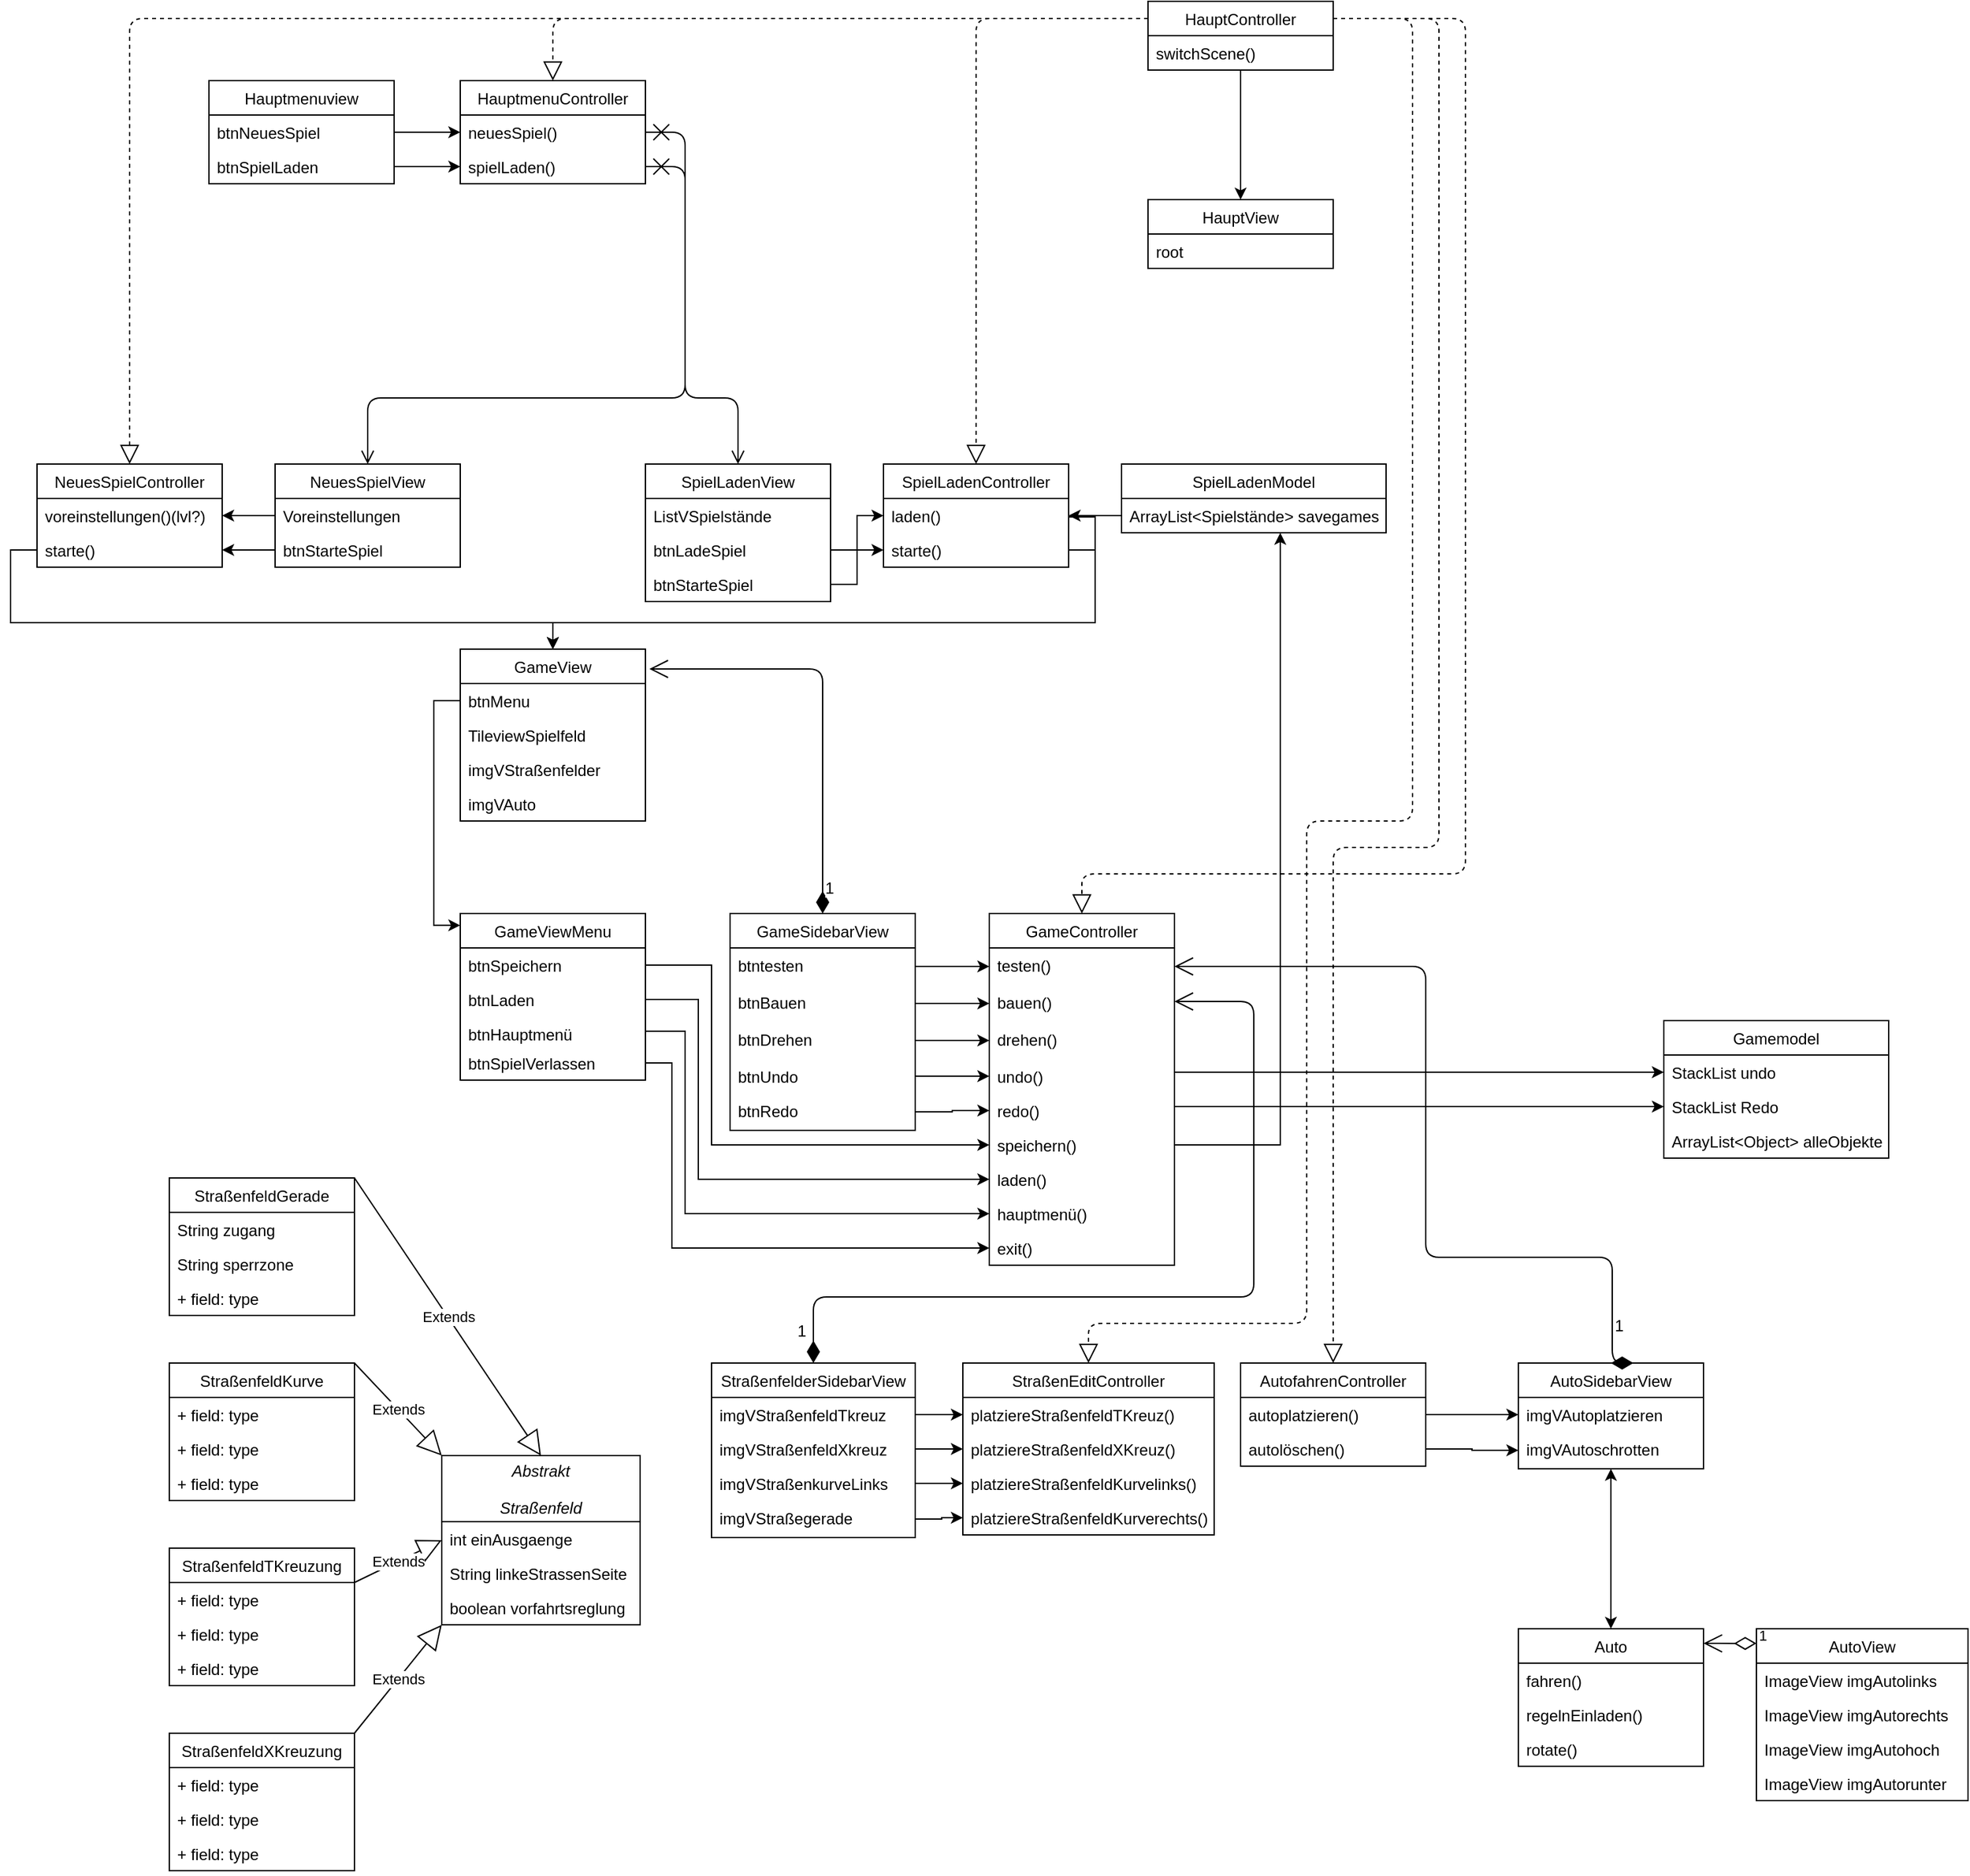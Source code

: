 <mxfile version="13.1.3" type="github">
  <diagram id="VJ4gBRLPfHEQcIUoVyoj" name="Page-1">
    <mxGraphModel dx="2580" dy="684" grid="1" gridSize="10" guides="1" tooltips="1" connect="1" arrows="1" fold="1" page="1" pageScale="1" pageWidth="827" pageHeight="1169" math="0" shadow="0">
      <root>
        <mxCell id="0" />
        <mxCell id="1" parent="0" />
        <mxCell id="-l_j1n_9Ub-t-qIlccOr-48" value="GameView" style="swimlane;fontStyle=0;childLayout=stackLayout;horizontal=1;startSize=26;fillColor=none;horizontalStack=0;resizeParent=1;resizeParentMax=0;resizeLast=0;collapsible=1;marginBottom=0;" parent="1" vertex="1">
          <mxGeometry x="140" y="740" width="140" height="130" as="geometry" />
        </mxCell>
        <mxCell id="-l_j1n_9Ub-t-qIlccOr-49" value="btnMenu" style="text;strokeColor=none;fillColor=none;align=left;verticalAlign=top;spacingLeft=4;spacingRight=4;overflow=hidden;rotatable=0;points=[[0,0.5],[1,0.5]];portConstraint=eastwest;" parent="-l_j1n_9Ub-t-qIlccOr-48" vertex="1">
          <mxGeometry y="26" width="140" height="26" as="geometry" />
        </mxCell>
        <mxCell id="-l_j1n_9Ub-t-qIlccOr-50" value="TileviewSpielfeld" style="text;strokeColor=none;fillColor=none;align=left;verticalAlign=top;spacingLeft=4;spacingRight=4;overflow=hidden;rotatable=0;points=[[0,0.5],[1,0.5]];portConstraint=eastwest;" parent="-l_j1n_9Ub-t-qIlccOr-48" vertex="1">
          <mxGeometry y="52" width="140" height="26" as="geometry" />
        </mxCell>
        <mxCell id="-l_j1n_9Ub-t-qIlccOr-51" value="imgVStraßenfelder" style="text;strokeColor=none;fillColor=none;align=left;verticalAlign=top;spacingLeft=4;spacingRight=4;overflow=hidden;rotatable=0;points=[[0,0.5],[1,0.5]];portConstraint=eastwest;" parent="-l_j1n_9Ub-t-qIlccOr-48" vertex="1">
          <mxGeometry y="78" width="140" height="26" as="geometry" />
        </mxCell>
        <mxCell id="DvyWiu1rD5Dh5u9udajw-17" value="imgVAuto" style="text;strokeColor=none;fillColor=none;align=left;verticalAlign=top;spacingLeft=4;spacingRight=4;overflow=hidden;rotatable=0;points=[[0,0.5],[1,0.5]];portConstraint=eastwest;" parent="-l_j1n_9Ub-t-qIlccOr-48" vertex="1">
          <mxGeometry y="104" width="140" height="26" as="geometry" />
        </mxCell>
        <mxCell id="-l_j1n_9Ub-t-qIlccOr-72" value="NeuesSpielView" style="swimlane;fontStyle=0;childLayout=stackLayout;horizontal=1;startSize=26;fillColor=none;horizontalStack=0;resizeParent=1;resizeParentMax=0;resizeLast=0;collapsible=1;marginBottom=0;" parent="1" vertex="1">
          <mxGeometry y="600" width="140" height="78" as="geometry" />
        </mxCell>
        <mxCell id="-l_j1n_9Ub-t-qIlccOr-73" value="Voreinstellungen" style="text;strokeColor=none;fillColor=none;align=left;verticalAlign=top;spacingLeft=4;spacingRight=4;overflow=hidden;rotatable=0;points=[[0,0.5],[1,0.5]];portConstraint=eastwest;" parent="-l_j1n_9Ub-t-qIlccOr-72" vertex="1">
          <mxGeometry y="26" width="140" height="26" as="geometry" />
        </mxCell>
        <mxCell id="-l_j1n_9Ub-t-qIlccOr-75" value="btnStarteSpiel" style="text;strokeColor=none;fillColor=none;align=left;verticalAlign=top;spacingLeft=4;spacingRight=4;overflow=hidden;rotatable=0;points=[[0,0.5],[1,0.5]];portConstraint=eastwest;" parent="-l_j1n_9Ub-t-qIlccOr-72" vertex="1">
          <mxGeometry y="52" width="140" height="26" as="geometry" />
        </mxCell>
        <mxCell id="-l_j1n_9Ub-t-qIlccOr-64" value="SpielLadenView" style="swimlane;fontStyle=0;childLayout=stackLayout;horizontal=1;startSize=26;fillColor=none;horizontalStack=0;resizeParent=1;resizeParentMax=0;resizeLast=0;collapsible=1;marginBottom=0;" parent="1" vertex="1">
          <mxGeometry x="280" y="600" width="140" height="104" as="geometry" />
        </mxCell>
        <mxCell id="-l_j1n_9Ub-t-qIlccOr-65" value="ListVSpielstände" style="text;strokeColor=none;fillColor=none;align=left;verticalAlign=top;spacingLeft=4;spacingRight=4;overflow=hidden;rotatable=0;points=[[0,0.5],[1,0.5]];portConstraint=eastwest;" parent="-l_j1n_9Ub-t-qIlccOr-64" vertex="1">
          <mxGeometry y="26" width="140" height="26" as="geometry" />
        </mxCell>
        <mxCell id="-l_j1n_9Ub-t-qIlccOr-66" value="btnLadeSpiel" style="text;strokeColor=none;fillColor=none;align=left;verticalAlign=top;spacingLeft=4;spacingRight=4;overflow=hidden;rotatable=0;points=[[0,0.5],[1,0.5]];portConstraint=eastwest;" parent="-l_j1n_9Ub-t-qIlccOr-64" vertex="1">
          <mxGeometry y="52" width="140" height="26" as="geometry" />
        </mxCell>
        <mxCell id="-l_j1n_9Ub-t-qIlccOr-67" value="btnStarteSpiel" style="text;strokeColor=none;fillColor=none;align=left;verticalAlign=top;spacingLeft=4;spacingRight=4;overflow=hidden;rotatable=0;points=[[0,0.5],[1,0.5]];portConstraint=eastwest;" parent="-l_j1n_9Ub-t-qIlccOr-64" vertex="1">
          <mxGeometry y="78" width="140" height="26" as="geometry" />
        </mxCell>
        <mxCell id="-l_j1n_9Ub-t-qIlccOr-40" value="HauptmenuController" style="swimlane;fontStyle=0;childLayout=stackLayout;horizontal=1;startSize=26;fillColor=none;horizontalStack=0;resizeParent=1;resizeParentMax=0;resizeLast=0;collapsible=1;marginBottom=0;" parent="1" vertex="1">
          <mxGeometry x="140" y="310" width="140" height="78" as="geometry" />
        </mxCell>
        <mxCell id="-l_j1n_9Ub-t-qIlccOr-41" value="neuesSpiel()" style="text;strokeColor=none;fillColor=none;align=left;verticalAlign=top;spacingLeft=4;spacingRight=4;overflow=hidden;rotatable=0;points=[[0,0.5],[1,0.5]];portConstraint=eastwest;" parent="-l_j1n_9Ub-t-qIlccOr-40" vertex="1">
          <mxGeometry y="26" width="140" height="26" as="geometry" />
        </mxCell>
        <mxCell id="-l_j1n_9Ub-t-qIlccOr-42" value="spielLaden()" style="text;strokeColor=none;fillColor=none;align=left;verticalAlign=top;spacingLeft=4;spacingRight=4;overflow=hidden;rotatable=0;points=[[0,0.5],[1,0.5]];portConstraint=eastwest;" parent="-l_j1n_9Ub-t-qIlccOr-40" vertex="1">
          <mxGeometry y="52" width="140" height="26" as="geometry" />
        </mxCell>
        <mxCell id="-gcXNnlhB-4B4d6z5VCx-38" value="SpielLadenController" style="swimlane;fontStyle=0;childLayout=stackLayout;horizontal=1;startSize=26;fillColor=none;horizontalStack=0;resizeParent=1;resizeParentMax=0;resizeLast=0;collapsible=1;marginBottom=0;" vertex="1" parent="1">
          <mxGeometry x="460" y="600" width="140" height="78" as="geometry" />
        </mxCell>
        <mxCell id="-gcXNnlhB-4B4d6z5VCx-40" value="laden()" style="text;strokeColor=none;fillColor=none;align=left;verticalAlign=top;spacingLeft=4;spacingRight=4;overflow=hidden;rotatable=0;points=[[0,0.5],[1,0.5]];portConstraint=eastwest;" vertex="1" parent="-gcXNnlhB-4B4d6z5VCx-38">
          <mxGeometry y="26" width="140" height="26" as="geometry" />
        </mxCell>
        <mxCell id="-gcXNnlhB-4B4d6z5VCx-41" value="starte()" style="text;strokeColor=none;fillColor=none;align=left;verticalAlign=top;spacingLeft=4;spacingRight=4;overflow=hidden;rotatable=0;points=[[0,0.5],[1,0.5]];portConstraint=eastwest;" vertex="1" parent="-gcXNnlhB-4B4d6z5VCx-38">
          <mxGeometry y="52" width="140" height="26" as="geometry" />
        </mxCell>
        <mxCell id="-gcXNnlhB-4B4d6z5VCx-43" value="NeuesSpielController" style="swimlane;fontStyle=0;childLayout=stackLayout;horizontal=1;startSize=26;fillColor=none;horizontalStack=0;resizeParent=1;resizeParentMax=0;resizeLast=0;collapsible=1;marginBottom=0;" vertex="1" parent="1">
          <mxGeometry x="-180" y="600" width="140" height="78" as="geometry" />
        </mxCell>
        <mxCell id="-gcXNnlhB-4B4d6z5VCx-44" value="voreinstellungen()(lvl?)" style="text;strokeColor=none;fillColor=none;align=left;verticalAlign=top;spacingLeft=4;spacingRight=4;overflow=hidden;rotatable=0;points=[[0,0.5],[1,0.5]];portConstraint=eastwest;" vertex="1" parent="-gcXNnlhB-4B4d6z5VCx-43">
          <mxGeometry y="26" width="140" height="26" as="geometry" />
        </mxCell>
        <mxCell id="-gcXNnlhB-4B4d6z5VCx-45" value="starte()" style="text;strokeColor=none;fillColor=none;align=left;verticalAlign=top;spacingLeft=4;spacingRight=4;overflow=hidden;rotatable=0;points=[[0,0.5],[1,0.5]];portConstraint=eastwest;" vertex="1" parent="-gcXNnlhB-4B4d6z5VCx-43">
          <mxGeometry y="52" width="140" height="26" as="geometry" />
        </mxCell>
        <mxCell id="-gcXNnlhB-4B4d6z5VCx-214" style="edgeStyle=orthogonalEdgeStyle;rounded=0;orthogonalLoop=1;jettySize=auto;html=1;exitX=0.5;exitY=1;exitDx=0;exitDy=0;entryX=0.5;entryY=0;entryDx=0;entryDy=0;fontSize=12;" edge="1" parent="1" source="-gcXNnlhB-4B4d6z5VCx-92" target="-gcXNnlhB-4B4d6z5VCx-96">
          <mxGeometry relative="1" as="geometry" />
        </mxCell>
        <mxCell id="-gcXNnlhB-4B4d6z5VCx-92" value="HauptController" style="swimlane;fontStyle=0;childLayout=stackLayout;horizontal=1;startSize=26;fillColor=none;horizontalStack=0;resizeParent=1;resizeParentMax=0;resizeLast=0;collapsible=1;marginBottom=0;" vertex="1" parent="1">
          <mxGeometry x="660" y="250" width="140" height="52" as="geometry" />
        </mxCell>
        <mxCell id="-gcXNnlhB-4B4d6z5VCx-95" value="switchScene()" style="text;strokeColor=none;fillColor=none;align=left;verticalAlign=top;spacingLeft=4;spacingRight=4;overflow=hidden;rotatable=0;points=[[0,0.5],[1,0.5]];portConstraint=eastwest;" vertex="1" parent="-gcXNnlhB-4B4d6z5VCx-92">
          <mxGeometry y="26" width="140" height="26" as="geometry" />
        </mxCell>
        <mxCell id="-gcXNnlhB-4B4d6z5VCx-96" value="HauptView" style="swimlane;fontStyle=0;childLayout=stackLayout;horizontal=1;startSize=26;fillColor=none;horizontalStack=0;resizeParent=1;resizeParentMax=0;resizeLast=0;collapsible=1;marginBottom=0;" vertex="1" parent="1">
          <mxGeometry x="660" y="400" width="140" height="52" as="geometry" />
        </mxCell>
        <mxCell id="-gcXNnlhB-4B4d6z5VCx-97" value="root" style="text;strokeColor=none;fillColor=none;align=left;verticalAlign=top;spacingLeft=4;spacingRight=4;overflow=hidden;rotatable=0;points=[[0,0.5],[1,0.5]];portConstraint=eastwest;" vertex="1" parent="-gcXNnlhB-4B4d6z5VCx-96">
          <mxGeometry y="26" width="140" height="26" as="geometry" />
        </mxCell>
        <mxCell id="-gcXNnlhB-4B4d6z5VCx-48" value="SpielLadenModel" style="swimlane;fontStyle=0;childLayout=stackLayout;horizontal=1;startSize=26;fillColor=none;horizontalStack=0;resizeParent=1;resizeParentMax=0;resizeLast=0;collapsible=1;marginBottom=0;" vertex="1" parent="1">
          <mxGeometry x="640" y="600" width="200" height="52" as="geometry" />
        </mxCell>
        <mxCell id="-gcXNnlhB-4B4d6z5VCx-49" value="ArrayList&lt;Spielstände&gt; savegames" style="text;strokeColor=none;fillColor=none;align=left;verticalAlign=top;spacingLeft=4;spacingRight=4;overflow=hidden;rotatable=0;points=[[0,0.5],[1,0.5]];portConstraint=eastwest;" vertex="1" parent="-gcXNnlhB-4B4d6z5VCx-48">
          <mxGeometry y="26" width="200" height="26" as="geometry" />
        </mxCell>
        <mxCell id="-l_j1n_9Ub-t-qIlccOr-104" value="GameSidebarView" style="swimlane;fontStyle=0;childLayout=stackLayout;horizontal=1;startSize=26;fillColor=none;horizontalStack=0;resizeParent=1;resizeParentMax=0;resizeLast=0;collapsible=1;marginBottom=0;" parent="1" vertex="1">
          <mxGeometry x="344" y="940" width="140" height="164" as="geometry" />
        </mxCell>
        <mxCell id="DvyWiu1rD5Dh5u9udajw-1" value="btntesten" style="text;strokeColor=none;fillColor=none;align=left;verticalAlign=top;spacingLeft=4;spacingRight=4;overflow=hidden;rotatable=0;points=[[0,0.5],[1,0.5]];portConstraint=eastwest;" parent="-l_j1n_9Ub-t-qIlccOr-104" vertex="1">
          <mxGeometry y="26" width="140" height="28" as="geometry" />
        </mxCell>
        <mxCell id="DvyWiu1rD5Dh5u9udajw-14" value="btnBauen" style="text;strokeColor=none;fillColor=none;align=left;verticalAlign=top;spacingLeft=4;spacingRight=4;overflow=hidden;rotatable=0;points=[[0,0.5],[1,0.5]];portConstraint=eastwest;" parent="-l_j1n_9Ub-t-qIlccOr-104" vertex="1">
          <mxGeometry y="54" width="140" height="28" as="geometry" />
        </mxCell>
        <mxCell id="DvyWiu1rD5Dh5u9udajw-7" value="btnDrehen" style="text;strokeColor=none;fillColor=none;align=left;verticalAlign=top;spacingLeft=4;spacingRight=4;overflow=hidden;rotatable=0;points=[[0,0.5],[1,0.5]];portConstraint=eastwest;" parent="-l_j1n_9Ub-t-qIlccOr-104" vertex="1">
          <mxGeometry y="82" width="140" height="28" as="geometry" />
        </mxCell>
        <mxCell id="-l_j1n_9Ub-t-qIlccOr-106" value="btnUndo" style="text;strokeColor=none;fillColor=none;align=left;verticalAlign=top;spacingLeft=4;spacingRight=4;overflow=hidden;rotatable=0;points=[[0,0.5],[1,0.5]];portConstraint=eastwest;" parent="-l_j1n_9Ub-t-qIlccOr-104" vertex="1">
          <mxGeometry y="110" width="140" height="26" as="geometry" />
        </mxCell>
        <mxCell id="-l_j1n_9Ub-t-qIlccOr-107" value="btnRedo&#xa;" style="text;strokeColor=none;fillColor=none;align=left;verticalAlign=top;spacingLeft=4;spacingRight=4;overflow=hidden;rotatable=0;points=[[0,0.5],[1,0.5]];portConstraint=eastwest;" parent="-l_j1n_9Ub-t-qIlccOr-104" vertex="1">
          <mxGeometry y="136" width="140" height="28" as="geometry" />
        </mxCell>
        <mxCell id="DvyWiu1rD5Dh5u9udajw-18" style="edgeStyle=orthogonalEdgeStyle;rounded=0;orthogonalLoop=1;jettySize=auto;html=1;exitX=0;exitY=0.5;exitDx=0;exitDy=0;entryX=0;entryY=0.071;entryDx=0;entryDy=0;entryPerimeter=0;" parent="1" source="-l_j1n_9Ub-t-qIlccOr-49" target="-l_j1n_9Ub-t-qIlccOr-52" edge="1">
          <mxGeometry relative="1" as="geometry" />
        </mxCell>
        <mxCell id="-l_j1n_9Ub-t-qIlccOr-52" value="GameViewMenu" style="swimlane;fontStyle=0;childLayout=stackLayout;horizontal=1;startSize=26;fillColor=none;horizontalStack=0;resizeParent=1;resizeParentMax=0;resizeLast=0;collapsible=1;marginBottom=0;" parent="1" vertex="1">
          <mxGeometry x="140" y="940" width="140" height="126" as="geometry" />
        </mxCell>
        <mxCell id="-l_j1n_9Ub-t-qIlccOr-53" value="btnSpeichern" style="text;strokeColor=none;fillColor=none;align=left;verticalAlign=top;spacingLeft=4;spacingRight=4;overflow=hidden;rotatable=0;points=[[0,0.5],[1,0.5]];portConstraint=eastwest;" parent="-l_j1n_9Ub-t-qIlccOr-52" vertex="1">
          <mxGeometry y="26" width="140" height="26" as="geometry" />
        </mxCell>
        <mxCell id="-l_j1n_9Ub-t-qIlccOr-54" value="btnLaden" style="text;strokeColor=none;fillColor=none;align=left;verticalAlign=top;spacingLeft=4;spacingRight=4;overflow=hidden;rotatable=0;points=[[0,0.5],[1,0.5]];portConstraint=eastwest;" parent="-l_j1n_9Ub-t-qIlccOr-52" vertex="1">
          <mxGeometry y="52" width="140" height="26" as="geometry" />
        </mxCell>
        <mxCell id="-l_j1n_9Ub-t-qIlccOr-55" value="btnHauptmenü" style="text;strokeColor=none;fillColor=none;align=left;verticalAlign=top;spacingLeft=4;spacingRight=4;overflow=hidden;rotatable=0;points=[[0,0.5],[1,0.5]];portConstraint=eastwest;" parent="-l_j1n_9Ub-t-qIlccOr-52" vertex="1">
          <mxGeometry y="78" width="140" height="22" as="geometry" />
        </mxCell>
        <mxCell id="DvyWiu1rD5Dh5u9udajw-22" value="btnSpielVerlassen" style="text;strokeColor=none;fillColor=none;align=left;verticalAlign=top;spacingLeft=4;spacingRight=4;overflow=hidden;rotatable=0;points=[[0,0.5],[1,0.5]];portConstraint=eastwest;" parent="-l_j1n_9Ub-t-qIlccOr-52" vertex="1">
          <mxGeometry y="100" width="140" height="26" as="geometry" />
        </mxCell>
        <mxCell id="-gcXNnlhB-4B4d6z5VCx-149" value="" style="edgeStyle=orthogonalEdgeStyle;rounded=0;orthogonalLoop=1;jettySize=auto;html=1;fontSize=12;" edge="1" parent="1" source="-l_j1n_9Ub-t-qIlccOr-32" target="DvyWiu1rD5Dh5u9udajw-9">
          <mxGeometry relative="1" as="geometry" />
        </mxCell>
        <mxCell id="-gcXNnlhB-4B4d6z5VCx-4" value="Hauptmenuview" style="swimlane;fontStyle=0;childLayout=stackLayout;horizontal=1;startSize=26;fillColor=none;horizontalStack=0;resizeParent=1;resizeParentMax=0;resizeLast=0;collapsible=1;marginBottom=0;" vertex="1" parent="1">
          <mxGeometry x="-50" y="310" width="140" height="78" as="geometry" />
        </mxCell>
        <mxCell id="-gcXNnlhB-4B4d6z5VCx-5" value="btnNeuesSpiel" style="text;strokeColor=none;fillColor=none;align=left;verticalAlign=top;spacingLeft=4;spacingRight=4;overflow=hidden;rotatable=0;points=[[0,0.5],[1,0.5]];portConstraint=eastwest;" vertex="1" parent="-gcXNnlhB-4B4d6z5VCx-4">
          <mxGeometry y="26" width="140" height="26" as="geometry" />
        </mxCell>
        <mxCell id="-gcXNnlhB-4B4d6z5VCx-6" value="btnSpielLaden" style="text;strokeColor=none;fillColor=none;align=left;verticalAlign=top;spacingLeft=4;spacingRight=4;overflow=hidden;rotatable=0;points=[[0,0.5],[1,0.5]];portConstraint=eastwest;" vertex="1" parent="-gcXNnlhB-4B4d6z5VCx-4">
          <mxGeometry y="52" width="140" height="26" as="geometry" />
        </mxCell>
        <mxCell id="-gcXNnlhB-4B4d6z5VCx-32" value="" style="endArrow=classic;startArrow=classic;html=1;exitX=0.5;exitY=0;exitDx=0;exitDy=0;entryX=0.5;entryY=1;entryDx=0;entryDy=0;entryPerimeter=0;" edge="1" parent="1" source="-l_j1n_9Ub-t-qIlccOr-56" target="DvyWiu1rD5Dh5u9udajw-10">
          <mxGeometry width="50" height="50" relative="1" as="geometry">
            <mxPoint x="1009.56" y="1450.99" as="sourcePoint" />
            <mxPoint x="1010" y="1371" as="targetPoint" />
          </mxGeometry>
        </mxCell>
        <mxCell id="-gcXNnlhB-4B4d6z5VCx-86" value="Extends" style="endArrow=block;endSize=16;endFill=0;html=1;exitX=1;exitY=0;exitDx=0;exitDy=0;entryX=0.5;entryY=0;entryDx=0;entryDy=0;" edge="1" parent="1" source="-gcXNnlhB-4B4d6z5VCx-70" target="-l_j1n_9Ub-t-qIlccOr-60">
          <mxGeometry width="160" relative="1" as="geometry">
            <mxPoint x="-184" y="1410" as="sourcePoint" />
            <mxPoint x="-24" y="1410" as="targetPoint" />
          </mxGeometry>
        </mxCell>
        <mxCell id="-gcXNnlhB-4B4d6z5VCx-88" value="Extends" style="endArrow=block;endSize=16;endFill=0;html=1;exitX=1;exitY=0;exitDx=0;exitDy=0;entryX=0;entryY=0;entryDx=0;entryDy=0;" edge="1" parent="1" source="-gcXNnlhB-4B4d6z5VCx-74" target="-l_j1n_9Ub-t-qIlccOr-60">
          <mxGeometry width="160" relative="1" as="geometry">
            <mxPoint x="56" y="1480" as="sourcePoint" />
            <mxPoint x="156" y="1441.012" as="targetPoint" />
          </mxGeometry>
        </mxCell>
        <mxCell id="-gcXNnlhB-4B4d6z5VCx-89" value="Extends" style="endArrow=block;endSize=16;endFill=0;html=1;exitX=1;exitY=0.25;exitDx=0;exitDy=0;entryX=0;entryY=0.5;entryDx=0;entryDy=0;" edge="1" parent="1" source="-gcXNnlhB-4B4d6z5VCx-78" target="-l_j1n_9Ub-t-qIlccOr-60">
          <mxGeometry width="160" relative="1" as="geometry">
            <mxPoint x="226" y="1500" as="sourcePoint" />
            <mxPoint x="326" y="1441.012" as="targetPoint" />
          </mxGeometry>
        </mxCell>
        <mxCell id="-gcXNnlhB-4B4d6z5VCx-90" value="Extends" style="endArrow=block;endSize=16;endFill=0;html=1;exitX=1;exitY=0;exitDx=0;exitDy=0;entryX=0;entryY=1;entryDx=0;entryDy=0;" edge="1" parent="1" source="-gcXNnlhB-4B4d6z5VCx-82" target="-l_j1n_9Ub-t-qIlccOr-60">
          <mxGeometry width="160" relative="1" as="geometry">
            <mxPoint x="406" y="1500" as="sourcePoint" />
            <mxPoint x="306" y="1442" as="targetPoint" />
          </mxGeometry>
        </mxCell>
        <mxCell id="-gcXNnlhB-4B4d6z5VCx-101" value="" style="endArrow=block;dashed=1;endFill=0;endSize=12;html=1;exitX=0;exitY=0.25;exitDx=0;exitDy=0;entryX=0.5;entryY=0;entryDx=0;entryDy=0;" edge="1" parent="1" source="-gcXNnlhB-4B4d6z5VCx-92" target="-l_j1n_9Ub-t-qIlccOr-40">
          <mxGeometry width="160" relative="1" as="geometry">
            <mxPoint x="270" y="510" as="sourcePoint" />
            <mxPoint x="430" y="510" as="targetPoint" />
            <Array as="points">
              <mxPoint x="210" y="263" />
            </Array>
          </mxGeometry>
        </mxCell>
        <mxCell id="-gcXNnlhB-4B4d6z5VCx-102" value="" style="endArrow=block;dashed=1;endFill=0;endSize=12;html=1;exitX=0;exitY=0.25;exitDx=0;exitDy=0;entryX=0.5;entryY=0;entryDx=0;entryDy=0;" edge="1" parent="1" source="-gcXNnlhB-4B4d6z5VCx-92" target="-gcXNnlhB-4B4d6z5VCx-38">
          <mxGeometry width="160" relative="1" as="geometry">
            <mxPoint x="680" y="354" as="sourcePoint" />
            <mxPoint x="300" y="414" as="targetPoint" />
            <Array as="points">
              <mxPoint x="530" y="263" />
            </Array>
          </mxGeometry>
        </mxCell>
        <mxCell id="-gcXNnlhB-4B4d6z5VCx-103" value="" style="endArrow=block;dashed=1;endFill=0;endSize=12;html=1;exitX=0;exitY=0.25;exitDx=0;exitDy=0;entryX=0.5;entryY=0;entryDx=0;entryDy=0;" edge="1" parent="1" source="-gcXNnlhB-4B4d6z5VCx-92" target="-gcXNnlhB-4B4d6z5VCx-43">
          <mxGeometry width="160" relative="1" as="geometry">
            <mxPoint x="660" y="250" as="sourcePoint" />
            <mxPoint x="280" y="310" as="targetPoint" />
            <Array as="points">
              <mxPoint x="-110" y="263" />
            </Array>
          </mxGeometry>
        </mxCell>
        <mxCell id="-gcXNnlhB-4B4d6z5VCx-104" value="" style="endArrow=block;dashed=1;endFill=0;endSize=12;html=1;exitX=1;exitY=0.25;exitDx=0;exitDy=0;entryX=0.5;entryY=0;entryDx=0;entryDy=0;" edge="1" parent="1" source="-gcXNnlhB-4B4d6z5VCx-92" target="-l_j1n_9Ub-t-qIlccOr-32">
          <mxGeometry width="160" relative="1" as="geometry">
            <mxPoint x="1570" y="800" as="sourcePoint" />
            <mxPoint x="800" y="1160" as="targetPoint" />
            <Array as="points">
              <mxPoint x="880" y="263" />
              <mxPoint x="880" y="640" />
              <mxPoint x="880" y="890" />
              <mxPoint x="800" y="890" />
            </Array>
          </mxGeometry>
        </mxCell>
        <mxCell id="-gcXNnlhB-4B4d6z5VCx-126" value="1" style="endArrow=open;html=1;endSize=12;startArrow=diamondThin;startSize=14;startFill=0;edgeStyle=orthogonalEdgeStyle;align=left;verticalAlign=bottom;exitX=0;exitY=0.085;exitDx=0;exitDy=0;exitPerimeter=0;" edge="1" parent="1" source="-gcXNnlhB-4B4d6z5VCx-114">
          <mxGeometry x="-1" y="3" relative="1" as="geometry">
            <mxPoint x="820" y="1471" as="sourcePoint" />
            <mxPoint x="1080" y="1492" as="targetPoint" />
          </mxGeometry>
        </mxCell>
        <mxCell id="-gcXNnlhB-4B4d6z5VCx-133" value="GameController" style="swimlane;fontStyle=0;childLayout=stackLayout;horizontal=1;startSize=26;fillColor=none;horizontalStack=0;resizeParent=1;resizeParentMax=0;resizeLast=0;collapsible=1;marginBottom=0;" vertex="1" parent="1">
          <mxGeometry x="540" y="940" width="140" height="266" as="geometry" />
        </mxCell>
        <mxCell id="-gcXNnlhB-4B4d6z5VCx-134" value="testen()" style="text;strokeColor=none;fillColor=none;align=left;verticalAlign=top;spacingLeft=4;spacingRight=4;overflow=hidden;rotatable=0;points=[[0,0.5],[1,0.5]];portConstraint=eastwest;" vertex="1" parent="-gcXNnlhB-4B4d6z5VCx-133">
          <mxGeometry y="26" width="140" height="28" as="geometry" />
        </mxCell>
        <mxCell id="-gcXNnlhB-4B4d6z5VCx-135" value="bauen()" style="text;strokeColor=none;fillColor=none;align=left;verticalAlign=top;spacingLeft=4;spacingRight=4;overflow=hidden;rotatable=0;points=[[0,0.5],[1,0.5]];portConstraint=eastwest;" vertex="1" parent="-gcXNnlhB-4B4d6z5VCx-133">
          <mxGeometry y="54" width="140" height="28" as="geometry" />
        </mxCell>
        <mxCell id="-gcXNnlhB-4B4d6z5VCx-137" value="drehen()" style="text;strokeColor=none;fillColor=none;align=left;verticalAlign=top;spacingLeft=4;spacingRight=4;overflow=hidden;rotatable=0;points=[[0,0.5],[1,0.5]];portConstraint=eastwest;" vertex="1" parent="-gcXNnlhB-4B4d6z5VCx-133">
          <mxGeometry y="82" width="140" height="28" as="geometry" />
        </mxCell>
        <mxCell id="-gcXNnlhB-4B4d6z5VCx-93" value="undo()" style="text;strokeColor=none;fillColor=none;align=left;verticalAlign=top;spacingLeft=4;spacingRight=4;overflow=hidden;rotatable=0;points=[[0,0.5],[1,0.5]];portConstraint=eastwest;" vertex="1" parent="-gcXNnlhB-4B4d6z5VCx-133">
          <mxGeometry y="110" width="140" height="26" as="geometry" />
        </mxCell>
        <mxCell id="-gcXNnlhB-4B4d6z5VCx-94" value="redo()" style="text;strokeColor=none;fillColor=none;align=left;verticalAlign=top;spacingLeft=4;spacingRight=4;overflow=hidden;rotatable=0;points=[[0,0.5],[1,0.5]];portConstraint=eastwest;" vertex="1" parent="-gcXNnlhB-4B4d6z5VCx-133">
          <mxGeometry y="136" width="140" height="26" as="geometry" />
        </mxCell>
        <mxCell id="-gcXNnlhB-4B4d6z5VCx-192" value="speichern()" style="text;strokeColor=none;fillColor=none;align=left;verticalAlign=top;spacingLeft=4;spacingRight=4;overflow=hidden;rotatable=0;points=[[0,0.5],[1,0.5]];portConstraint=eastwest;" vertex="1" parent="-gcXNnlhB-4B4d6z5VCx-133">
          <mxGeometry y="162" width="140" height="26" as="geometry" />
        </mxCell>
        <mxCell id="-gcXNnlhB-4B4d6z5VCx-200" value="laden()" style="text;strokeColor=none;fillColor=none;align=left;verticalAlign=top;spacingLeft=4;spacingRight=4;overflow=hidden;rotatable=0;points=[[0,0.5],[1,0.5]];portConstraint=eastwest;" vertex="1" parent="-gcXNnlhB-4B4d6z5VCx-133">
          <mxGeometry y="188" width="140" height="26" as="geometry" />
        </mxCell>
        <mxCell id="-gcXNnlhB-4B4d6z5VCx-199" value="hauptmenü()" style="text;strokeColor=none;fillColor=none;align=left;verticalAlign=top;spacingLeft=4;spacingRight=4;overflow=hidden;rotatable=0;points=[[0,0.5],[1,0.5]];portConstraint=eastwest;" vertex="1" parent="-gcXNnlhB-4B4d6z5VCx-133">
          <mxGeometry y="214" width="140" height="26" as="geometry" />
        </mxCell>
        <mxCell id="-gcXNnlhB-4B4d6z5VCx-201" value="exit()" style="text;strokeColor=none;fillColor=none;align=left;verticalAlign=top;spacingLeft=4;spacingRight=4;overflow=hidden;rotatable=0;points=[[0,0.5],[1,0.5]];portConstraint=eastwest;" vertex="1" parent="-gcXNnlhB-4B4d6z5VCx-133">
          <mxGeometry y="240" width="140" height="26" as="geometry" />
        </mxCell>
        <mxCell id="-gcXNnlhB-4B4d6z5VCx-139" value="" style="edgeStyle=orthogonalEdgeStyle;rounded=0;orthogonalLoop=1;jettySize=auto;html=1;fontSize=12;" edge="1" parent="1" source="DvyWiu1rD5Dh5u9udajw-1" target="-gcXNnlhB-4B4d6z5VCx-134">
          <mxGeometry relative="1" as="geometry" />
        </mxCell>
        <mxCell id="-gcXNnlhB-4B4d6z5VCx-142" value="" style="endArrow=block;dashed=1;endFill=0;endSize=12;html=1;exitX=1;exitY=0.25;exitDx=0;exitDy=0;entryX=0.5;entryY=0;entryDx=0;entryDy=0;" edge="1" parent="1" source="-gcXNnlhB-4B4d6z5VCx-92" target="-gcXNnlhB-4B4d6z5VCx-133">
          <mxGeometry width="160" relative="1" as="geometry">
            <mxPoint x="801.4" y="358.004" as="sourcePoint" />
            <mxPoint x="670" y="930" as="targetPoint" />
            <Array as="points">
              <mxPoint x="900" y="263" />
              <mxPoint x="900" y="640" />
              <mxPoint x="900" y="910" />
              <mxPoint x="810" y="910" />
              <mxPoint x="610" y="910" />
            </Array>
          </mxGeometry>
        </mxCell>
        <mxCell id="-gcXNnlhB-4B4d6z5VCx-143" value="1" style="endArrow=open;html=1;endSize=12;startArrow=diamondThin;startSize=14;startFill=1;edgeStyle=orthogonalEdgeStyle;align=left;verticalAlign=bottom;fontSize=12;exitX=0.5;exitY=0;exitDx=0;exitDy=0;" edge="1" parent="1" source="-l_j1n_9Ub-t-qIlccOr-104">
          <mxGeometry x="-0.937" relative="1" as="geometry">
            <mxPoint x="340" y="890" as="sourcePoint" />
            <mxPoint x="283" y="755" as="targetPoint" />
            <Array as="points">
              <mxPoint x="414" y="755" />
            </Array>
            <mxPoint as="offset" />
          </mxGeometry>
        </mxCell>
        <mxCell id="-gcXNnlhB-4B4d6z5VCx-144" value="" style="edgeStyle=orthogonalEdgeStyle;rounded=0;orthogonalLoop=1;jettySize=auto;html=1;fontSize=12;" edge="1" parent="1" source="DvyWiu1rD5Dh5u9udajw-7" target="-gcXNnlhB-4B4d6z5VCx-137">
          <mxGeometry relative="1" as="geometry" />
        </mxCell>
        <mxCell id="-gcXNnlhB-4B4d6z5VCx-145" value="" style="edgeStyle=orthogonalEdgeStyle;rounded=0;orthogonalLoop=1;jettySize=auto;html=1;fontSize=12;" edge="1" parent="1" source="DvyWiu1rD5Dh5u9udajw-14" target="-gcXNnlhB-4B4d6z5VCx-135">
          <mxGeometry relative="1" as="geometry" />
        </mxCell>
        <mxCell id="-gcXNnlhB-4B4d6z5VCx-147" value="1" style="endArrow=open;html=1;endSize=12;startArrow=diamondThin;startSize=14;startFill=1;edgeStyle=orthogonalEdgeStyle;align=left;verticalAlign=bottom;fontSize=12;exitX=0.5;exitY=0;exitDx=0;exitDy=0;entryX=1;entryY=0.5;entryDx=0;entryDy=0;" edge="1" parent="1" source="DvyWiu1rD5Dh5u9udajw-8" target="-gcXNnlhB-4B4d6z5VCx-134">
          <mxGeometry x="-0.937" relative="1" as="geometry">
            <mxPoint x="1011" y="1150" as="sourcePoint" />
            <mxPoint x="484" y="1100" as="targetPoint" />
            <Array as="points">
              <mxPoint x="1011" y="1200" />
              <mxPoint x="870" y="1200" />
              <mxPoint x="870" y="980" />
            </Array>
            <mxPoint as="offset" />
          </mxGeometry>
        </mxCell>
        <mxCell id="-gcXNnlhB-4B4d6z5VCx-148" value="1" style="endArrow=open;html=1;endSize=12;startArrow=diamondThin;startSize=14;startFill=1;edgeStyle=orthogonalEdgeStyle;align=left;verticalAlign=bottom;fontSize=12;exitX=0.5;exitY=0;exitDx=0;exitDy=0;entryX=1;entryY=0.25;entryDx=0;entryDy=0;" edge="1" parent="1" source="DvyWiu1rD5Dh5u9udajw-2" target="-gcXNnlhB-4B4d6z5VCx-133">
          <mxGeometry x="-0.955" y="14" relative="1" as="geometry">
            <mxPoint x="1011" y="1180" as="sourcePoint" />
            <mxPoint x="680" y="1010" as="targetPoint" />
            <Array as="points">
              <mxPoint x="407" y="1230" />
              <mxPoint x="740" y="1230" />
              <mxPoint x="740" y="1006" />
            </Array>
            <mxPoint as="offset" />
          </mxGeometry>
        </mxCell>
        <mxCell id="-gcXNnlhB-4B4d6z5VCx-150" value="" style="edgeStyle=orthogonalEdgeStyle;rounded=0;orthogonalLoop=1;jettySize=auto;html=1;fontSize=12;" edge="1" parent="1" source="-l_j1n_9Ub-t-qIlccOr-35" target="DvyWiu1rD5Dh5u9udajw-10">
          <mxGeometry relative="1" as="geometry" />
        </mxCell>
        <mxCell id="-gcXNnlhB-4B4d6z5VCx-157" value="" style="edgeStyle=orthogonalEdgeStyle;rounded=0;orthogonalLoop=1;jettySize=auto;html=1;fontSize=12;" edge="1" parent="1" source="DvyWiu1rD5Dh5u9udajw-3" target="-l_j1n_9Ub-t-qIlccOr-29">
          <mxGeometry relative="1" as="geometry" />
        </mxCell>
        <mxCell id="-gcXNnlhB-4B4d6z5VCx-158" value="" style="edgeStyle=orthogonalEdgeStyle;rounded=0;orthogonalLoop=1;jettySize=auto;html=1;fontSize=12;" edge="1" parent="1" source="-gcXNnlhB-4B4d6z5VCx-156" target="-l_j1n_9Ub-t-qIlccOr-30">
          <mxGeometry relative="1" as="geometry" />
        </mxCell>
        <mxCell id="-gcXNnlhB-4B4d6z5VCx-161" value="" style="edgeStyle=orthogonalEdgeStyle;rounded=0;orthogonalLoop=1;jettySize=auto;html=1;fontSize=12;" edge="1" parent="1" source="DvyWiu1rD5Dh5u9udajw-6" target="-gcXNnlhB-4B4d6z5VCx-155">
          <mxGeometry relative="1" as="geometry" />
        </mxCell>
        <mxCell id="-gcXNnlhB-4B4d6z5VCx-162" value="" style="endArrow=block;dashed=1;endFill=0;endSize=12;html=1;exitX=1;exitY=0.25;exitDx=0;exitDy=0;entryX=0.5;entryY=0;entryDx=0;entryDy=0;" edge="1" parent="1" source="-gcXNnlhB-4B4d6z5VCx-92" target="-l_j1n_9Ub-t-qIlccOr-28">
          <mxGeometry width="160" relative="1" as="geometry">
            <mxPoint x="801.4" y="358.004" as="sourcePoint" />
            <mxPoint x="800" y="1150" as="targetPoint" />
            <Array as="points">
              <mxPoint x="860" y="263" />
              <mxPoint x="860" y="640" />
              <mxPoint x="860" y="870" />
              <mxPoint x="780" y="870" />
              <mxPoint x="780" y="1250" />
              <mxPoint x="615" y="1250" />
            </Array>
          </mxGeometry>
        </mxCell>
        <mxCell id="-gcXNnlhB-4B4d6z5VCx-163" value="" style="edgeStyle=orthogonalEdgeStyle;rounded=0;orthogonalLoop=1;jettySize=auto;html=1;fontSize=12;" edge="1" parent="1" source="DvyWiu1rD5Dh5u9udajw-5" target="-l_j1n_9Ub-t-qIlccOr-31">
          <mxGeometry relative="1" as="geometry" />
        </mxCell>
        <mxCell id="-gcXNnlhB-4B4d6z5VCx-70" value="StraßenfeldGerade" style="swimlane;fontStyle=0;childLayout=stackLayout;horizontal=1;startSize=26;fillColor=none;horizontalStack=0;resizeParent=1;resizeParentMax=0;resizeLast=0;collapsible=1;marginBottom=0;" vertex="1" parent="1">
          <mxGeometry x="-80" y="1140" width="140" height="104" as="geometry" />
        </mxCell>
        <mxCell id="-gcXNnlhB-4B4d6z5VCx-71" value="String zugang" style="text;strokeColor=none;fillColor=none;align=left;verticalAlign=top;spacingLeft=4;spacingRight=4;overflow=hidden;rotatable=0;points=[[0,0.5],[1,0.5]];portConstraint=eastwest;" vertex="1" parent="-gcXNnlhB-4B4d6z5VCx-70">
          <mxGeometry y="26" width="140" height="26" as="geometry" />
        </mxCell>
        <mxCell id="-gcXNnlhB-4B4d6z5VCx-72" value="String sperrzone" style="text;strokeColor=none;fillColor=none;align=left;verticalAlign=top;spacingLeft=4;spacingRight=4;overflow=hidden;rotatable=0;points=[[0,0.5],[1,0.5]];portConstraint=eastwest;" vertex="1" parent="-gcXNnlhB-4B4d6z5VCx-70">
          <mxGeometry y="52" width="140" height="26" as="geometry" />
        </mxCell>
        <mxCell id="-gcXNnlhB-4B4d6z5VCx-73" value="+ field: type" style="text;strokeColor=none;fillColor=none;align=left;verticalAlign=top;spacingLeft=4;spacingRight=4;overflow=hidden;rotatable=0;points=[[0,0.5],[1,0.5]];portConstraint=eastwest;" vertex="1" parent="-gcXNnlhB-4B4d6z5VCx-70">
          <mxGeometry y="78" width="140" height="26" as="geometry" />
        </mxCell>
        <mxCell id="-gcXNnlhB-4B4d6z5VCx-74" value="StraßenfeldKurve" style="swimlane;fontStyle=0;childLayout=stackLayout;horizontal=1;startSize=26;fillColor=none;horizontalStack=0;resizeParent=1;resizeParentMax=0;resizeLast=0;collapsible=1;marginBottom=0;" vertex="1" parent="1">
          <mxGeometry x="-80" y="1280" width="140" height="104" as="geometry" />
        </mxCell>
        <mxCell id="-gcXNnlhB-4B4d6z5VCx-75" value="+ field: type" style="text;strokeColor=none;fillColor=none;align=left;verticalAlign=top;spacingLeft=4;spacingRight=4;overflow=hidden;rotatable=0;points=[[0,0.5],[1,0.5]];portConstraint=eastwest;" vertex="1" parent="-gcXNnlhB-4B4d6z5VCx-74">
          <mxGeometry y="26" width="140" height="26" as="geometry" />
        </mxCell>
        <mxCell id="-gcXNnlhB-4B4d6z5VCx-76" value="+ field: type" style="text;strokeColor=none;fillColor=none;align=left;verticalAlign=top;spacingLeft=4;spacingRight=4;overflow=hidden;rotatable=0;points=[[0,0.5],[1,0.5]];portConstraint=eastwest;" vertex="1" parent="-gcXNnlhB-4B4d6z5VCx-74">
          <mxGeometry y="52" width="140" height="26" as="geometry" />
        </mxCell>
        <mxCell id="-gcXNnlhB-4B4d6z5VCx-77" value="+ field: type" style="text;strokeColor=none;fillColor=none;align=left;verticalAlign=top;spacingLeft=4;spacingRight=4;overflow=hidden;rotatable=0;points=[[0,0.5],[1,0.5]];portConstraint=eastwest;" vertex="1" parent="-gcXNnlhB-4B4d6z5VCx-74">
          <mxGeometry y="78" width="140" height="26" as="geometry" />
        </mxCell>
        <mxCell id="-gcXNnlhB-4B4d6z5VCx-78" value="StraßenfeldTKreuzung" style="swimlane;fontStyle=0;childLayout=stackLayout;horizontal=1;startSize=26;fillColor=none;horizontalStack=0;resizeParent=1;resizeParentMax=0;resizeLast=0;collapsible=1;marginBottom=0;" vertex="1" parent="1">
          <mxGeometry x="-80" y="1420" width="140" height="104" as="geometry" />
        </mxCell>
        <mxCell id="-gcXNnlhB-4B4d6z5VCx-79" value="+ field: type" style="text;strokeColor=none;fillColor=none;align=left;verticalAlign=top;spacingLeft=4;spacingRight=4;overflow=hidden;rotatable=0;points=[[0,0.5],[1,0.5]];portConstraint=eastwest;" vertex="1" parent="-gcXNnlhB-4B4d6z5VCx-78">
          <mxGeometry y="26" width="140" height="26" as="geometry" />
        </mxCell>
        <mxCell id="-gcXNnlhB-4B4d6z5VCx-80" value="+ field: type" style="text;strokeColor=none;fillColor=none;align=left;verticalAlign=top;spacingLeft=4;spacingRight=4;overflow=hidden;rotatable=0;points=[[0,0.5],[1,0.5]];portConstraint=eastwest;" vertex="1" parent="-gcXNnlhB-4B4d6z5VCx-78">
          <mxGeometry y="52" width="140" height="26" as="geometry" />
        </mxCell>
        <mxCell id="-gcXNnlhB-4B4d6z5VCx-81" value="+ field: type" style="text;strokeColor=none;fillColor=none;align=left;verticalAlign=top;spacingLeft=4;spacingRight=4;overflow=hidden;rotatable=0;points=[[0,0.5],[1,0.5]];portConstraint=eastwest;" vertex="1" parent="-gcXNnlhB-4B4d6z5VCx-78">
          <mxGeometry y="78" width="140" height="26" as="geometry" />
        </mxCell>
        <mxCell id="-gcXNnlhB-4B4d6z5VCx-82" value="StraßenfeldXKreuzung" style="swimlane;fontStyle=0;childLayout=stackLayout;horizontal=1;startSize=26;fillColor=none;horizontalStack=0;resizeParent=1;resizeParentMax=0;resizeLast=0;collapsible=1;marginBottom=0;" vertex="1" parent="1">
          <mxGeometry x="-80" y="1560" width="140" height="104" as="geometry" />
        </mxCell>
        <mxCell id="-gcXNnlhB-4B4d6z5VCx-83" value="+ field: type" style="text;strokeColor=none;fillColor=none;align=left;verticalAlign=top;spacingLeft=4;spacingRight=4;overflow=hidden;rotatable=0;points=[[0,0.5],[1,0.5]];portConstraint=eastwest;" vertex="1" parent="-gcXNnlhB-4B4d6z5VCx-82">
          <mxGeometry y="26" width="140" height="26" as="geometry" />
        </mxCell>
        <mxCell id="-gcXNnlhB-4B4d6z5VCx-84" value="+ field: type" style="text;strokeColor=none;fillColor=none;align=left;verticalAlign=top;spacingLeft=4;spacingRight=4;overflow=hidden;rotatable=0;points=[[0,0.5],[1,0.5]];portConstraint=eastwest;" vertex="1" parent="-gcXNnlhB-4B4d6z5VCx-82">
          <mxGeometry y="52" width="140" height="26" as="geometry" />
        </mxCell>
        <mxCell id="-gcXNnlhB-4B4d6z5VCx-85" value="+ field: type" style="text;strokeColor=none;fillColor=none;align=left;verticalAlign=top;spacingLeft=4;spacingRight=4;overflow=hidden;rotatable=0;points=[[0,0.5],[1,0.5]];portConstraint=eastwest;" vertex="1" parent="-gcXNnlhB-4B4d6z5VCx-82">
          <mxGeometry y="78" width="140" height="26" as="geometry" />
        </mxCell>
        <mxCell id="-l_j1n_9Ub-t-qIlccOr-60" value="Abstrakt&#xa;&#xa;Straßenfeld" style="swimlane;fontStyle=2;childLayout=stackLayout;horizontal=1;startSize=50;fillColor=none;horizontalStack=0;resizeParent=1;resizeParentMax=0;resizeLast=0;collapsible=1;marginBottom=0;fontSize=12;spacing=2;" parent="1" vertex="1">
          <mxGeometry x="126" y="1350" width="150" height="128" as="geometry" />
        </mxCell>
        <mxCell id="-l_j1n_9Ub-t-qIlccOr-61" value="int einAusgaenge" style="text;strokeColor=none;fillColor=none;align=left;verticalAlign=top;spacingLeft=4;spacingRight=4;overflow=hidden;rotatable=0;points=[[0,0.5],[1,0.5]];portConstraint=eastwest;" parent="-l_j1n_9Ub-t-qIlccOr-60" vertex="1">
          <mxGeometry y="50" width="150" height="26" as="geometry" />
        </mxCell>
        <mxCell id="-l_j1n_9Ub-t-qIlccOr-62" value="String linkeStrassenSeite" style="text;strokeColor=none;fillColor=none;align=left;verticalAlign=top;spacingLeft=4;spacingRight=4;overflow=hidden;rotatable=0;points=[[0,0.5],[1,0.5]];portConstraint=eastwest;" parent="-l_j1n_9Ub-t-qIlccOr-60" vertex="1">
          <mxGeometry y="76" width="150" height="26" as="geometry" />
        </mxCell>
        <mxCell id="-l_j1n_9Ub-t-qIlccOr-63" value="boolean vorfahrtsreglung" style="text;strokeColor=none;fillColor=none;align=left;verticalAlign=top;spacingLeft=4;spacingRight=4;overflow=hidden;rotatable=0;points=[[0,0.5],[1,0.5]];portConstraint=eastwest;" parent="-l_j1n_9Ub-t-qIlccOr-60" vertex="1">
          <mxGeometry y="102" width="150" height="26" as="geometry" />
        </mxCell>
        <mxCell id="-gcXNnlhB-4B4d6z5VCx-166" value="" style="edgeStyle=orthogonalEdgeStyle;rounded=0;orthogonalLoop=1;jettySize=auto;html=1;fontSize=12;" edge="1" parent="1" source="-gcXNnlhB-4B4d6z5VCx-5" target="-l_j1n_9Ub-t-qIlccOr-41">
          <mxGeometry relative="1" as="geometry" />
        </mxCell>
        <mxCell id="-gcXNnlhB-4B4d6z5VCx-167" value="" style="edgeStyle=orthogonalEdgeStyle;rounded=0;orthogonalLoop=1;jettySize=auto;html=1;fontSize=12;" edge="1" parent="1" source="-gcXNnlhB-4B4d6z5VCx-6" target="-l_j1n_9Ub-t-qIlccOr-42">
          <mxGeometry relative="1" as="geometry" />
        </mxCell>
        <mxCell id="-gcXNnlhB-4B4d6z5VCx-168" value="" style="endArrow=open;startArrow=cross;endFill=0;startFill=0;endSize=8;startSize=10;html=1;fontSize=12;exitX=1;exitY=0.5;exitDx=0;exitDy=0;" edge="1" parent="1" source="-l_j1n_9Ub-t-qIlccOr-41">
          <mxGeometry width="160" relative="1" as="geometry">
            <mxPoint x="380" y="680" as="sourcePoint" />
            <mxPoint x="70" y="600" as="targetPoint" />
            <Array as="points">
              <mxPoint x="310" y="349" />
              <mxPoint x="310" y="550" />
              <mxPoint x="70" y="550" />
            </Array>
          </mxGeometry>
        </mxCell>
        <mxCell id="-gcXNnlhB-4B4d6z5VCx-169" value="" style="endArrow=open;startArrow=cross;endFill=0;startFill=0;endSize=8;startSize=10;html=1;fontSize=12;exitX=1;exitY=0.5;exitDx=0;exitDy=0;entryX=0.5;entryY=0;entryDx=0;entryDy=0;" edge="1" parent="1" source="-l_j1n_9Ub-t-qIlccOr-42" target="-l_j1n_9Ub-t-qIlccOr-64">
          <mxGeometry width="160" relative="1" as="geometry">
            <mxPoint x="280" y="349" as="sourcePoint" />
            <mxPoint x="70" y="600" as="targetPoint" />
            <Array as="points">
              <mxPoint x="310" y="375" />
              <mxPoint x="310" y="550" />
              <mxPoint x="350" y="550" />
            </Array>
          </mxGeometry>
        </mxCell>
        <mxCell id="-gcXNnlhB-4B4d6z5VCx-175" value="" style="edgeStyle=orthogonalEdgeStyle;rounded=0;orthogonalLoop=1;jettySize=auto;html=1;fontSize=12;" edge="1" parent="1" source="-l_j1n_9Ub-t-qIlccOr-106" target="-gcXNnlhB-4B4d6z5VCx-93">
          <mxGeometry relative="1" as="geometry" />
        </mxCell>
        <mxCell id="-gcXNnlhB-4B4d6z5VCx-176" value="" style="edgeStyle=orthogonalEdgeStyle;rounded=0;orthogonalLoop=1;jettySize=auto;html=1;fontSize=12;" edge="1" parent="1" source="-l_j1n_9Ub-t-qIlccOr-107" target="-gcXNnlhB-4B4d6z5VCx-94">
          <mxGeometry relative="1" as="geometry" />
        </mxCell>
        <mxCell id="-gcXNnlhB-4B4d6z5VCx-177" style="edgeStyle=orthogonalEdgeStyle;rounded=0;orthogonalLoop=1;jettySize=auto;html=1;exitX=1;exitY=0.5;exitDx=0;exitDy=0;entryX=0;entryY=0.5;entryDx=0;entryDy=0;fontSize=12;" edge="1" parent="1" source="-gcXNnlhB-4B4d6z5VCx-93" target="-gcXNnlhB-4B4d6z5VCx-110">
          <mxGeometry relative="1" as="geometry">
            <Array as="points">
              <mxPoint x="680" y="1060" />
            </Array>
          </mxGeometry>
        </mxCell>
        <mxCell id="-gcXNnlhB-4B4d6z5VCx-178" style="edgeStyle=orthogonalEdgeStyle;rounded=0;orthogonalLoop=1;jettySize=auto;html=1;exitX=1;exitY=0.5;exitDx=0;exitDy=0;entryX=0;entryY=0.5;entryDx=0;entryDy=0;fontSize=12;" edge="1" parent="1" source="-gcXNnlhB-4B4d6z5VCx-94" target="-gcXNnlhB-4B4d6z5VCx-111">
          <mxGeometry relative="1" as="geometry">
            <Array as="points">
              <mxPoint x="680" y="1086" />
            </Array>
          </mxGeometry>
        </mxCell>
        <mxCell id="-gcXNnlhB-4B4d6z5VCx-184" style="edgeStyle=orthogonalEdgeStyle;rounded=0;orthogonalLoop=1;jettySize=auto;html=1;exitX=1;exitY=0.5;exitDx=0;exitDy=0;entryX=0;entryY=0.5;entryDx=0;entryDy=0;fontSize=12;" edge="1" parent="1" source="-l_j1n_9Ub-t-qIlccOr-66" target="-gcXNnlhB-4B4d6z5VCx-40">
          <mxGeometry relative="1" as="geometry" />
        </mxCell>
        <mxCell id="-gcXNnlhB-4B4d6z5VCx-185" style="edgeStyle=orthogonalEdgeStyle;rounded=0;orthogonalLoop=1;jettySize=auto;html=1;exitX=1;exitY=0.5;exitDx=0;exitDy=0;fontSize=12;" edge="1" parent="1" source="-l_j1n_9Ub-t-qIlccOr-67" target="-gcXNnlhB-4B4d6z5VCx-41">
          <mxGeometry relative="1" as="geometry" />
        </mxCell>
        <mxCell id="-gcXNnlhB-4B4d6z5VCx-187" style="edgeStyle=orthogonalEdgeStyle;rounded=0;orthogonalLoop=1;jettySize=auto;html=1;exitX=1;exitY=0.5;exitDx=0;exitDy=0;entryX=0.5;entryY=0;entryDx=0;entryDy=0;fontSize=12;" edge="1" parent="1" source="-gcXNnlhB-4B4d6z5VCx-41" target="-l_j1n_9Ub-t-qIlccOr-48">
          <mxGeometry relative="1" as="geometry">
            <Array as="points">
              <mxPoint x="620" y="665" />
              <mxPoint x="620" y="720" />
              <mxPoint x="210" y="720" />
            </Array>
          </mxGeometry>
        </mxCell>
        <mxCell id="-gcXNnlhB-4B4d6z5VCx-188" value="" style="edgeStyle=orthogonalEdgeStyle;rounded=0;orthogonalLoop=1;jettySize=auto;html=1;fontSize=12;" edge="1" parent="1" source="-l_j1n_9Ub-t-qIlccOr-73" target="-gcXNnlhB-4B4d6z5VCx-44">
          <mxGeometry relative="1" as="geometry" />
        </mxCell>
        <mxCell id="-gcXNnlhB-4B4d6z5VCx-190" value="" style="edgeStyle=orthogonalEdgeStyle;rounded=0;orthogonalLoop=1;jettySize=auto;html=1;fontSize=12;" edge="1" parent="1" source="-l_j1n_9Ub-t-qIlccOr-75" target="-gcXNnlhB-4B4d6z5VCx-45">
          <mxGeometry relative="1" as="geometry" />
        </mxCell>
        <mxCell id="-gcXNnlhB-4B4d6z5VCx-191" style="edgeStyle=orthogonalEdgeStyle;rounded=0;orthogonalLoop=1;jettySize=auto;html=1;exitX=0;exitY=0.5;exitDx=0;exitDy=0;fontSize=12;" edge="1" parent="1" source="-gcXNnlhB-4B4d6z5VCx-45" target="-l_j1n_9Ub-t-qIlccOr-48">
          <mxGeometry relative="1" as="geometry">
            <Array as="points">
              <mxPoint x="-200" y="665" />
              <mxPoint x="-200" y="720" />
              <mxPoint x="210" y="720" />
            </Array>
          </mxGeometry>
        </mxCell>
        <mxCell id="-gcXNnlhB-4B4d6z5VCx-193" style="edgeStyle=orthogonalEdgeStyle;rounded=0;orthogonalLoop=1;jettySize=auto;html=1;fontSize=12;" edge="1" parent="1" source="-gcXNnlhB-4B4d6z5VCx-192" target="-gcXNnlhB-4B4d6z5VCx-48">
          <mxGeometry relative="1" as="geometry">
            <Array as="points">
              <mxPoint x="760" y="1115" />
            </Array>
          </mxGeometry>
        </mxCell>
        <mxCell id="-gcXNnlhB-4B4d6z5VCx-194" style="edgeStyle=orthogonalEdgeStyle;rounded=0;orthogonalLoop=1;jettySize=auto;html=1;exitX=1;exitY=0.5;exitDx=0;exitDy=0;entryX=0;entryY=0.5;entryDx=0;entryDy=0;fontSize=12;" edge="1" parent="1" source="-l_j1n_9Ub-t-qIlccOr-53" target="-gcXNnlhB-4B4d6z5VCx-192">
          <mxGeometry relative="1" as="geometry">
            <Array as="points">
              <mxPoint x="330" y="979" />
              <mxPoint x="330" y="1115" />
            </Array>
          </mxGeometry>
        </mxCell>
        <mxCell id="-l_j1n_9Ub-t-qIlccOr-56" value="Auto" style="swimlane;fontStyle=0;childLayout=stackLayout;horizontal=1;startSize=26;fillColor=none;horizontalStack=0;resizeParent=1;resizeParentMax=0;resizeLast=0;collapsible=1;marginBottom=0;" parent="1" vertex="1">
          <mxGeometry x="940" y="1481" width="140" height="104" as="geometry" />
        </mxCell>
        <mxCell id="-l_j1n_9Ub-t-qIlccOr-57" value="fahren()" style="text;strokeColor=none;fillColor=none;align=left;verticalAlign=top;spacingLeft=4;spacingRight=4;overflow=hidden;rotatable=0;points=[[0,0.5],[1,0.5]];portConstraint=eastwest;" parent="-l_j1n_9Ub-t-qIlccOr-56" vertex="1">
          <mxGeometry y="26" width="140" height="26" as="geometry" />
        </mxCell>
        <mxCell id="-l_j1n_9Ub-t-qIlccOr-58" value="regelnEinladen()" style="text;strokeColor=none;fillColor=none;align=left;verticalAlign=top;spacingLeft=4;spacingRight=4;overflow=hidden;rotatable=0;points=[[0,0.5],[1,0.5]];portConstraint=eastwest;" parent="-l_j1n_9Ub-t-qIlccOr-56" vertex="1">
          <mxGeometry y="52" width="140" height="26" as="geometry" />
        </mxCell>
        <mxCell id="-l_j1n_9Ub-t-qIlccOr-59" value="rotate()" style="text;strokeColor=none;fillColor=none;align=left;verticalAlign=top;spacingLeft=4;spacingRight=4;overflow=hidden;rotatable=0;points=[[0,0.5],[1,0.5]];portConstraint=eastwest;" parent="-l_j1n_9Ub-t-qIlccOr-56" vertex="1">
          <mxGeometry y="78" width="140" height="26" as="geometry" />
        </mxCell>
        <mxCell id="-gcXNnlhB-4B4d6z5VCx-114" value="AutoView" style="swimlane;fontStyle=0;childLayout=stackLayout;horizontal=1;startSize=26;fillColor=none;horizontalStack=0;resizeParent=1;resizeParentMax=0;resizeLast=0;collapsible=1;marginBottom=0;" vertex="1" parent="1">
          <mxGeometry x="1120" y="1481" width="160" height="130" as="geometry" />
        </mxCell>
        <mxCell id="-gcXNnlhB-4B4d6z5VCx-115" value="ImageView imgAutolinks" style="text;strokeColor=none;fillColor=none;align=left;verticalAlign=top;spacingLeft=4;spacingRight=4;overflow=hidden;rotatable=0;points=[[0,0.5],[1,0.5]];portConstraint=eastwest;" vertex="1" parent="-gcXNnlhB-4B4d6z5VCx-114">
          <mxGeometry y="26" width="160" height="26" as="geometry" />
        </mxCell>
        <mxCell id="-gcXNnlhB-4B4d6z5VCx-118" value="ImageView imgAutorechts" style="text;strokeColor=none;fillColor=none;align=left;verticalAlign=top;spacingLeft=4;spacingRight=4;overflow=hidden;rotatable=0;points=[[0,0.5],[1,0.5]];portConstraint=eastwest;" vertex="1" parent="-gcXNnlhB-4B4d6z5VCx-114">
          <mxGeometry y="52" width="160" height="26" as="geometry" />
        </mxCell>
        <mxCell id="-gcXNnlhB-4B4d6z5VCx-121" value="ImageView imgAutohoch" style="text;strokeColor=none;fillColor=none;align=left;verticalAlign=top;spacingLeft=4;spacingRight=4;overflow=hidden;rotatable=0;points=[[0,0.5],[1,0.5]];portConstraint=eastwest;" vertex="1" parent="-gcXNnlhB-4B4d6z5VCx-114">
          <mxGeometry y="78" width="160" height="26" as="geometry" />
        </mxCell>
        <mxCell id="-gcXNnlhB-4B4d6z5VCx-122" value="ImageView imgAutorunter" style="text;strokeColor=none;fillColor=none;align=left;verticalAlign=top;spacingLeft=4;spacingRight=4;overflow=hidden;rotatable=0;points=[[0,0.5],[1,0.5]];portConstraint=eastwest;" vertex="1" parent="-gcXNnlhB-4B4d6z5VCx-114">
          <mxGeometry y="104" width="160" height="26" as="geometry" />
        </mxCell>
        <mxCell id="DvyWiu1rD5Dh5u9udajw-2" value="StraßenfelderSidebarView" style="swimlane;fontStyle=0;childLayout=stackLayout;horizontal=1;startSize=26;fillColor=none;horizontalStack=0;resizeParent=1;resizeParentMax=0;resizeLast=0;collapsible=1;marginBottom=0;" parent="1" vertex="1">
          <mxGeometry x="330" y="1280" width="154" height="132" as="geometry" />
        </mxCell>
        <mxCell id="DvyWiu1rD5Dh5u9udajw-3" value="imgVStraßenfeldTkreuz" style="text;strokeColor=none;fillColor=none;align=left;verticalAlign=top;spacingLeft=4;spacingRight=4;overflow=hidden;rotatable=0;points=[[0,0.5],[1,0.5]];portConstraint=eastwest;" parent="DvyWiu1rD5Dh5u9udajw-2" vertex="1">
          <mxGeometry y="26" width="154" height="26" as="geometry" />
        </mxCell>
        <mxCell id="-gcXNnlhB-4B4d6z5VCx-156" value="imgVStraßenfeldXkreuz" style="text;strokeColor=none;fillColor=none;align=left;verticalAlign=top;spacingLeft=4;spacingRight=4;overflow=hidden;rotatable=0;points=[[0,0.5],[1,0.5]];portConstraint=eastwest;" vertex="1" parent="DvyWiu1rD5Dh5u9udajw-2">
          <mxGeometry y="52" width="154" height="26" as="geometry" />
        </mxCell>
        <mxCell id="DvyWiu1rD5Dh5u9udajw-5" value="imgVStraßenkurveLinks" style="text;strokeColor=none;fillColor=none;align=left;verticalAlign=top;spacingLeft=4;spacingRight=4;overflow=hidden;rotatable=0;points=[[0,0.5],[1,0.5]];portConstraint=eastwest;" parent="DvyWiu1rD5Dh5u9udajw-2" vertex="1">
          <mxGeometry y="78" width="154" height="26" as="geometry" />
        </mxCell>
        <mxCell id="DvyWiu1rD5Dh5u9udajw-6" value="imgVStraßegerade" style="text;strokeColor=none;fillColor=none;align=left;verticalAlign=top;spacingLeft=4;spacingRight=4;overflow=hidden;rotatable=0;points=[[0,0.5],[1,0.5]];portConstraint=eastwest;" parent="DvyWiu1rD5Dh5u9udajw-2" vertex="1">
          <mxGeometry y="104" width="154" height="28" as="geometry" />
        </mxCell>
        <mxCell id="DvyWiu1rD5Dh5u9udajw-8" value="AutoSidebarView" style="swimlane;fontStyle=0;childLayout=stackLayout;horizontal=1;startSize=26;fillColor=none;horizontalStack=0;resizeParent=1;resizeParentMax=0;resizeLast=0;collapsible=1;marginBottom=0;" parent="1" vertex="1">
          <mxGeometry x="940" y="1280" width="140" height="80" as="geometry" />
        </mxCell>
        <mxCell id="DvyWiu1rD5Dh5u9udajw-9" value="imgVAutoplatzieren" style="text;strokeColor=none;fillColor=none;align=left;verticalAlign=top;spacingLeft=4;spacingRight=4;overflow=hidden;rotatable=0;points=[[0,0.5],[1,0.5]];portConstraint=eastwest;" parent="DvyWiu1rD5Dh5u9udajw-8" vertex="1">
          <mxGeometry y="26" width="140" height="26" as="geometry" />
        </mxCell>
        <mxCell id="DvyWiu1rD5Dh5u9udajw-10" value="imgVAutoschrotten" style="text;strokeColor=none;fillColor=none;align=left;verticalAlign=top;spacingLeft=4;spacingRight=4;overflow=hidden;rotatable=0;points=[[0,0.5],[1,0.5]];portConstraint=eastwest;" parent="DvyWiu1rD5Dh5u9udajw-8" vertex="1">
          <mxGeometry y="52" width="140" height="28" as="geometry" />
        </mxCell>
        <mxCell id="-l_j1n_9Ub-t-qIlccOr-32" value="AutofahrenController" style="swimlane;fontStyle=0;childLayout=stackLayout;horizontal=1;startSize=26;fillColor=none;horizontalStack=0;resizeParent=1;resizeParentMax=0;resizeLast=0;collapsible=1;marginBottom=0;" parent="1" vertex="1">
          <mxGeometry x="730" y="1280" width="140" height="78" as="geometry" />
        </mxCell>
        <mxCell id="-l_j1n_9Ub-t-qIlccOr-33" value="autoplatzieren()" style="text;strokeColor=none;fillColor=none;align=left;verticalAlign=top;spacingLeft=4;spacingRight=4;overflow=hidden;rotatable=0;points=[[0,0.5],[1,0.5]];portConstraint=eastwest;" parent="-l_j1n_9Ub-t-qIlccOr-32" vertex="1">
          <mxGeometry y="26" width="140" height="26" as="geometry" />
        </mxCell>
        <mxCell id="-l_j1n_9Ub-t-qIlccOr-35" value="autolöschen()" style="text;strokeColor=none;fillColor=none;align=left;verticalAlign=top;spacingLeft=4;spacingRight=4;overflow=hidden;rotatable=0;points=[[0,0.5],[1,0.5]];portConstraint=eastwest;" parent="-l_j1n_9Ub-t-qIlccOr-32" vertex="1">
          <mxGeometry y="52" width="140" height="26" as="geometry" />
        </mxCell>
        <mxCell id="-l_j1n_9Ub-t-qIlccOr-28" value="StraßenEditController" style="swimlane;fontStyle=0;childLayout=stackLayout;horizontal=1;startSize=26;fillColor=none;horizontalStack=0;resizeParent=1;resizeParentMax=0;resizeLast=0;collapsible=1;marginBottom=0;" parent="1" vertex="1">
          <mxGeometry x="520" y="1280" width="190" height="130" as="geometry" />
        </mxCell>
        <mxCell id="-l_j1n_9Ub-t-qIlccOr-29" value="platziereStraßenfeldTKreuz()" style="text;strokeColor=none;fillColor=none;align=left;verticalAlign=top;spacingLeft=4;spacingRight=4;overflow=hidden;rotatable=0;points=[[0,0.5],[1,0.5]];portConstraint=eastwest;" parent="-l_j1n_9Ub-t-qIlccOr-28" vertex="1">
          <mxGeometry y="26" width="190" height="26" as="geometry" />
        </mxCell>
        <mxCell id="-l_j1n_9Ub-t-qIlccOr-30" value="platziereStraßenfeldXKreuz()" style="text;strokeColor=none;fillColor=none;align=left;verticalAlign=top;spacingLeft=4;spacingRight=4;overflow=hidden;rotatable=0;points=[[0,0.5],[1,0.5]];portConstraint=eastwest;" parent="-l_j1n_9Ub-t-qIlccOr-28" vertex="1">
          <mxGeometry y="52" width="190" height="26" as="geometry" />
        </mxCell>
        <mxCell id="-l_j1n_9Ub-t-qIlccOr-31" value="platziereStraßenfeldKurvelinks()" style="text;strokeColor=none;fillColor=none;align=left;verticalAlign=top;spacingLeft=4;spacingRight=4;overflow=hidden;rotatable=0;points=[[0,0.5],[1,0.5]];portConstraint=eastwest;" parent="-l_j1n_9Ub-t-qIlccOr-28" vertex="1">
          <mxGeometry y="78" width="190" height="26" as="geometry" />
        </mxCell>
        <mxCell id="-gcXNnlhB-4B4d6z5VCx-155" value="platziereStraßenfeldKurverechts()" style="text;strokeColor=none;fillColor=none;align=left;verticalAlign=top;spacingLeft=4;spacingRight=4;overflow=hidden;rotatable=0;points=[[0,0.5],[1,0.5]];portConstraint=eastwest;" vertex="1" parent="-l_j1n_9Ub-t-qIlccOr-28">
          <mxGeometry y="104" width="190" height="26" as="geometry" />
        </mxCell>
        <mxCell id="-gcXNnlhB-4B4d6z5VCx-202" value="" style="edgeStyle=orthogonalEdgeStyle;rounded=0;orthogonalLoop=1;jettySize=auto;html=1;fontSize=12;entryX=0;entryY=0.5;entryDx=0;entryDy=0;" edge="1" parent="1" source="-l_j1n_9Ub-t-qIlccOr-54" target="-gcXNnlhB-4B4d6z5VCx-200">
          <mxGeometry relative="1" as="geometry">
            <Array as="points">
              <mxPoint x="320" y="1005" />
              <mxPoint x="320" y="1141" />
            </Array>
          </mxGeometry>
        </mxCell>
        <mxCell id="-gcXNnlhB-4B4d6z5VCx-203" value="" style="edgeStyle=orthogonalEdgeStyle;rounded=0;orthogonalLoop=1;jettySize=auto;html=1;fontSize=12;entryX=0;entryY=0.5;entryDx=0;entryDy=0;" edge="1" parent="1" source="-l_j1n_9Ub-t-qIlccOr-55" target="-gcXNnlhB-4B4d6z5VCx-199">
          <mxGeometry relative="1" as="geometry">
            <Array as="points">
              <mxPoint x="310" y="1029" />
              <mxPoint x="310" y="1167" />
            </Array>
          </mxGeometry>
        </mxCell>
        <mxCell id="-gcXNnlhB-4B4d6z5VCx-204" value="" style="edgeStyle=orthogonalEdgeStyle;rounded=0;orthogonalLoop=1;jettySize=auto;html=1;fontSize=12;entryX=0;entryY=0.5;entryDx=0;entryDy=0;" edge="1" parent="1" source="DvyWiu1rD5Dh5u9udajw-22" target="-gcXNnlhB-4B4d6z5VCx-201">
          <mxGeometry relative="1" as="geometry">
            <Array as="points">
              <mxPoint x="300" y="1053" />
              <mxPoint x="300" y="1193" />
            </Array>
          </mxGeometry>
        </mxCell>
        <mxCell id="-gcXNnlhB-4B4d6z5VCx-109" value="Gamemodel" style="swimlane;fontStyle=0;childLayout=stackLayout;horizontal=1;startSize=26;fillColor=none;horizontalStack=0;resizeParent=1;resizeParentMax=0;resizeLast=0;collapsible=1;marginBottom=0;" vertex="1" parent="1">
          <mxGeometry x="1050" y="1021" width="170" height="104" as="geometry" />
        </mxCell>
        <mxCell id="-gcXNnlhB-4B4d6z5VCx-110" value="StackList undo" style="text;strokeColor=none;fillColor=none;align=left;verticalAlign=top;spacingLeft=4;spacingRight=4;overflow=hidden;rotatable=0;points=[[0,0.5],[1,0.5]];portConstraint=eastwest;" vertex="1" parent="-gcXNnlhB-4B4d6z5VCx-109">
          <mxGeometry y="26" width="170" height="26" as="geometry" />
        </mxCell>
        <mxCell id="-gcXNnlhB-4B4d6z5VCx-111" value="StackList Redo" style="text;strokeColor=none;fillColor=none;align=left;verticalAlign=top;spacingLeft=4;spacingRight=4;overflow=hidden;rotatable=0;points=[[0,0.5],[1,0.5]];portConstraint=eastwest;" vertex="1" parent="-gcXNnlhB-4B4d6z5VCx-109">
          <mxGeometry y="52" width="170" height="26" as="geometry" />
        </mxCell>
        <mxCell id="-gcXNnlhB-4B4d6z5VCx-113" value="ArrayList&lt;Object&gt; alleObjekte" style="text;strokeColor=none;fillColor=none;align=left;verticalAlign=top;spacingLeft=4;spacingRight=4;overflow=hidden;rotatable=0;points=[[0,0.5],[1,0.5]];portConstraint=eastwest;" vertex="1" parent="-gcXNnlhB-4B4d6z5VCx-109">
          <mxGeometry y="78" width="170" height="26" as="geometry" />
        </mxCell>
        <mxCell id="-gcXNnlhB-4B4d6z5VCx-206" value="" style="edgeStyle=orthogonalEdgeStyle;rounded=0;orthogonalLoop=1;jettySize=auto;html=1;fontSize=12;" edge="1" parent="1" source="-gcXNnlhB-4B4d6z5VCx-49" target="-gcXNnlhB-4B4d6z5VCx-40">
          <mxGeometry relative="1" as="geometry" />
        </mxCell>
        <mxCell id="-gcXNnlhB-4B4d6z5VCx-207" style="edgeStyle=orthogonalEdgeStyle;rounded=0;orthogonalLoop=1;jettySize=auto;html=1;exitX=1;exitY=0.5;exitDx=0;exitDy=0;entryX=0.5;entryY=0;entryDx=0;entryDy=0;fontSize=12;" edge="1" parent="1">
          <mxGeometry relative="1" as="geometry">
            <mxPoint x="600" y="665.0" as="sourcePoint" />
            <mxPoint x="210" y="740.0" as="targetPoint" />
            <Array as="points">
              <mxPoint x="600" y="640" />
              <mxPoint x="620" y="640" />
              <mxPoint x="620" y="720" />
              <mxPoint x="210" y="720" />
            </Array>
          </mxGeometry>
        </mxCell>
      </root>
    </mxGraphModel>
  </diagram>
</mxfile>
